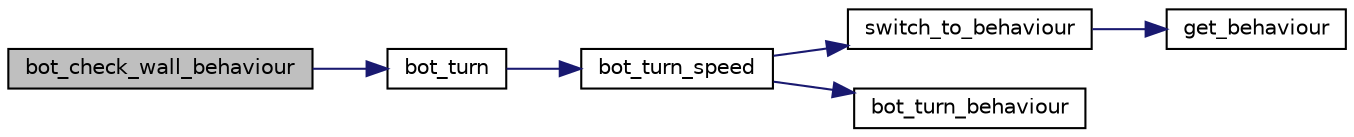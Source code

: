 digraph G
{
  edge [fontname="Helvetica",fontsize="10",labelfontname="Helvetica",labelfontsize="10"];
  node [fontname="Helvetica",fontsize="10",shape=record];
  rankdir="LR";
  Node1 [label="bot_check_wall_behaviour",height=0.2,width=0.4,color="black", fillcolor="grey75", style="filled" fontcolor="black"];
  Node1 -> Node2 [color="midnightblue",fontsize="10",style="solid",fontname="Helvetica"];
  Node2 [label="bot_turn",height=0.2,width=0.4,color="black", fillcolor="white", style="filled",URL="$behaviour__turn_8c.html#af8e1b5de92fa7f8f465615dff50b81fb",tooltip="Dreht den Bot im mathematischen Drehsinn."];
  Node2 -> Node3 [color="midnightblue",fontsize="10",style="solid",fontname="Helvetica"];
  Node3 [label="bot_turn_speed",height=0.2,width=0.4,color="black", fillcolor="white", style="filled",URL="$behaviour__turn_8c.html#a7b75d957ab1dbf1a79d5403011a0b952",tooltip="Dreht den Bot im mathematischen Drehsinn im Rahmen der angegebenen Geschwindigkeiten."];
  Node3 -> Node4 [color="midnightblue",fontsize="10",style="solid",fontname="Helvetica"];
  Node4 [label="switch_to_behaviour",height=0.2,width=0.4,color="black", fillcolor="white", style="filled",URL="$bot-logic_8c.html#a123152ecfcd89545c2603cb3f2e873c9",tooltip="Ruft ein anderes Verhalten auf und merkt sich den Ruecksprung return_from_behaviour() kehrt dann spae..."];
  Node4 -> Node5 [color="midnightblue",fontsize="10",style="solid",fontname="Helvetica"];
  Node5 [label="get_behaviour",height=0.2,width=0.4,color="black", fillcolor="white", style="filled",URL="$bot-logic_8c.html#a11e7a95fd56f9703bd2bd9c61300df6c",tooltip="Liefert das Verhalten zurueck, welches durch function implementiert ist."];
  Node3 -> Node6 [color="midnightblue",fontsize="10",style="solid",fontname="Helvetica"];
  Node6 [label="bot_turn_behaviour",height=0.2,width=0.4,color="black", fillcolor="white", style="filled",URL="$behaviour__turn_8c.html#aa49007295687228b4083f8f84208def4",tooltip="Das Verhalten laesst den Bot eine Punktdrehung durchfuehren."];
}
